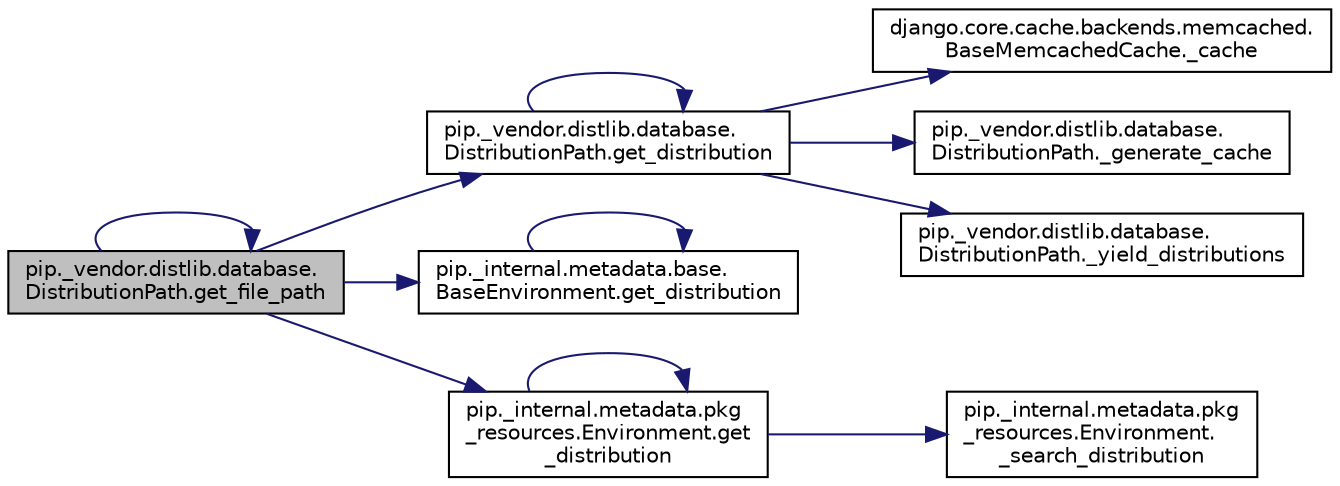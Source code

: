 digraph "pip._vendor.distlib.database.DistributionPath.get_file_path"
{
 // LATEX_PDF_SIZE
  edge [fontname="Helvetica",fontsize="10",labelfontname="Helvetica",labelfontsize="10"];
  node [fontname="Helvetica",fontsize="10",shape=record];
  rankdir="LR";
  Node1 [label="pip._vendor.distlib.database.\lDistributionPath.get_file_path",height=0.2,width=0.4,color="black", fillcolor="grey75", style="filled", fontcolor="black",tooltip=" "];
  Node1 -> Node2 [color="midnightblue",fontsize="10",style="solid",fontname="Helvetica"];
  Node2 [label="pip._vendor.distlib.database.\lDistributionPath.get_distribution",height=0.2,width=0.4,color="black", fillcolor="white", style="filled",URL="$d3/d8a/classpip_1_1__vendor_1_1distlib_1_1database_1_1_distribution_path.html#af76df55542d7cd100793ca54b893c808",tooltip=" "];
  Node2 -> Node3 [color="midnightblue",fontsize="10",style="solid",fontname="Helvetica"];
  Node3 [label="django.core.cache.backends.memcached.\lBaseMemcachedCache._cache",height=0.2,width=0.4,color="black", fillcolor="white", style="filled",URL="$d3/d36/classdjango_1_1core_1_1cache_1_1backends_1_1memcached_1_1_base_memcached_cache.html#aec7954560fd40d7e33a11eea0e2ccde8",tooltip=" "];
  Node2 -> Node4 [color="midnightblue",fontsize="10",style="solid",fontname="Helvetica"];
  Node4 [label="pip._vendor.distlib.database.\lDistributionPath._generate_cache",height=0.2,width=0.4,color="black", fillcolor="white", style="filled",URL="$d3/d8a/classpip_1_1__vendor_1_1distlib_1_1database_1_1_distribution_path.html#aa6855bd612097ab26a9671744ab4813f",tooltip=" "];
  Node2 -> Node5 [color="midnightblue",fontsize="10",style="solid",fontname="Helvetica"];
  Node5 [label="pip._vendor.distlib.database.\lDistributionPath._yield_distributions",height=0.2,width=0.4,color="black", fillcolor="white", style="filled",URL="$d3/d8a/classpip_1_1__vendor_1_1distlib_1_1database_1_1_distribution_path.html#abddb318d5358d0b5ea8a1ef3d496c31a",tooltip=" "];
  Node2 -> Node2 [color="midnightblue",fontsize="10",style="solid",fontname="Helvetica"];
  Node1 -> Node6 [color="midnightblue",fontsize="10",style="solid",fontname="Helvetica"];
  Node6 [label="pip._internal.metadata.base.\lBaseEnvironment.get_distribution",height=0.2,width=0.4,color="black", fillcolor="white", style="filled",URL="$df/d5d/classpip_1_1__internal_1_1metadata_1_1base_1_1_base_environment.html#ad20e9988a0bccbc0d4bd11c933d6fab1",tooltip=" "];
  Node6 -> Node6 [color="midnightblue",fontsize="10",style="solid",fontname="Helvetica"];
  Node1 -> Node7 [color="midnightblue",fontsize="10",style="solid",fontname="Helvetica"];
  Node7 [label="pip._internal.metadata.pkg\l_resources.Environment.get\l_distribution",height=0.2,width=0.4,color="black", fillcolor="white", style="filled",URL="$dc/dc3/classpip_1_1__internal_1_1metadata_1_1pkg__resources_1_1_environment.html#a704d225d004dabd71a4caa9d83a4c3fa",tooltip=" "];
  Node7 -> Node8 [color="midnightblue",fontsize="10",style="solid",fontname="Helvetica"];
  Node8 [label="pip._internal.metadata.pkg\l_resources.Environment.\l_search_distribution",height=0.2,width=0.4,color="black", fillcolor="white", style="filled",URL="$dc/dc3/classpip_1_1__internal_1_1metadata_1_1pkg__resources_1_1_environment.html#a58649829d87043f9414ff557e278cdb2",tooltip=" "];
  Node7 -> Node7 [color="midnightblue",fontsize="10",style="solid",fontname="Helvetica"];
  Node1 -> Node1 [color="midnightblue",fontsize="10",style="solid",fontname="Helvetica"];
}
